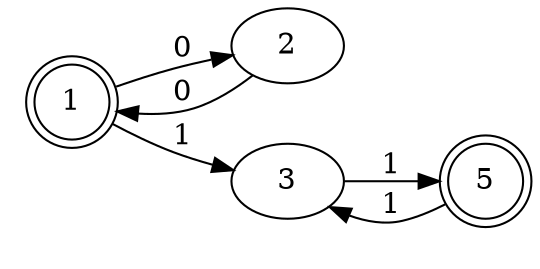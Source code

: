 digraph "AFD_DIRECT#10PreLabB" {
	graph [rankdir=LR]
	fake [style=invisible]
	1 [shape=doublecircle]
	2
	1 -> 2 [label=0]
	3
	1 -> 3 [label=1]
	2
	2 -> 1 [label=0]
	3
	5 [shape=doublecircle]
	3 -> 5 [label=1]
	5 [shape=doublecircle]
	5 -> 3 [label=1]
}
